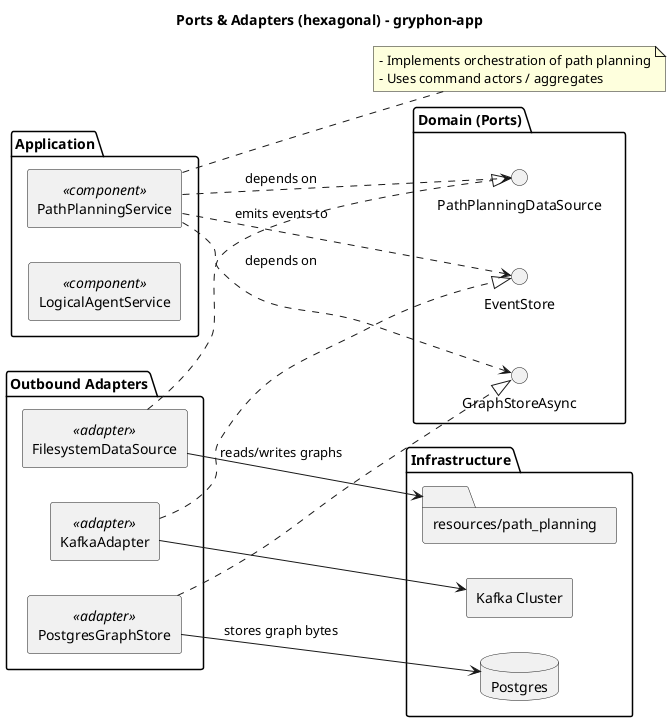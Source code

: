 @startuml
title Ports & Adapters (hexagonal) - gryphon-app
left to right direction
skinparam componentStyle rectangle

package "Application" {
  [PathPlanningService] <<component>>
  [LogicalAgentService] <<component>>
}

package "Domain (Ports)" {
  interface "GraphStoreAsync" as GraphStorePort
  interface "PathPlanningDataSource" as DataSourcePort
  interface "EventStore" as EventStorePort
}

package "Outbound Adapters" {
  component "FilesystemDataSource" as FS <<adapter>>
  component "PostgresGraphStore" as PG <<adapter>>
  component "KafkaAdapter" as KAFKA <<adapter>>
}

package "Infrastructure" {
  database "Postgres" as DB
  [Kafka Cluster]
  folder "resources/path_planning" as ASSETS
}

PathPlanningService ..> GraphStorePort : depends on
PathPlanningService ..> DataSourcePort : depends on
PathPlanningService ..> EventStorePort : emits events to

FS ..|> DataSourcePort
PG ..|> GraphStorePort
KAFKA ..|> EventStorePort

PG --> DB : stores graph bytes
FS --> ASSETS : reads/writes graphs
KAFKA --> [Kafka Cluster]

note right of PathPlanningService
  - Implements orchestration of path planning
  - Uses command actors / aggregates
end note

@enduml
